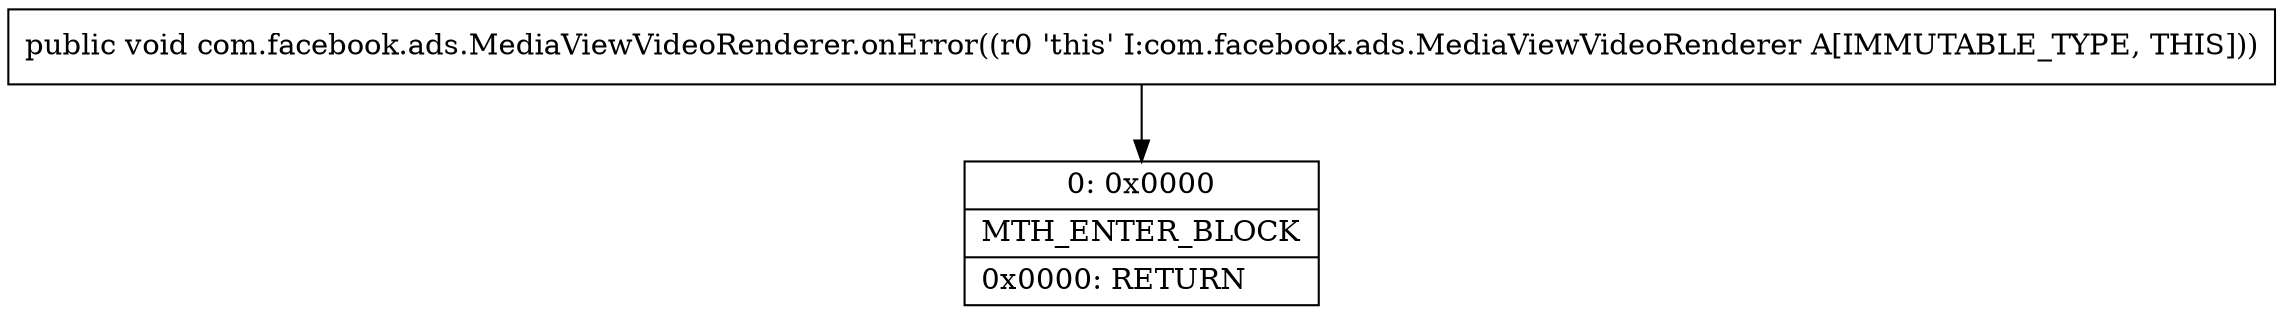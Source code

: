 digraph "CFG forcom.facebook.ads.MediaViewVideoRenderer.onError()V" {
Node_0 [shape=record,label="{0\:\ 0x0000|MTH_ENTER_BLOCK\l|0x0000: RETURN   \l}"];
MethodNode[shape=record,label="{public void com.facebook.ads.MediaViewVideoRenderer.onError((r0 'this' I:com.facebook.ads.MediaViewVideoRenderer A[IMMUTABLE_TYPE, THIS])) }"];
MethodNode -> Node_0;
}

